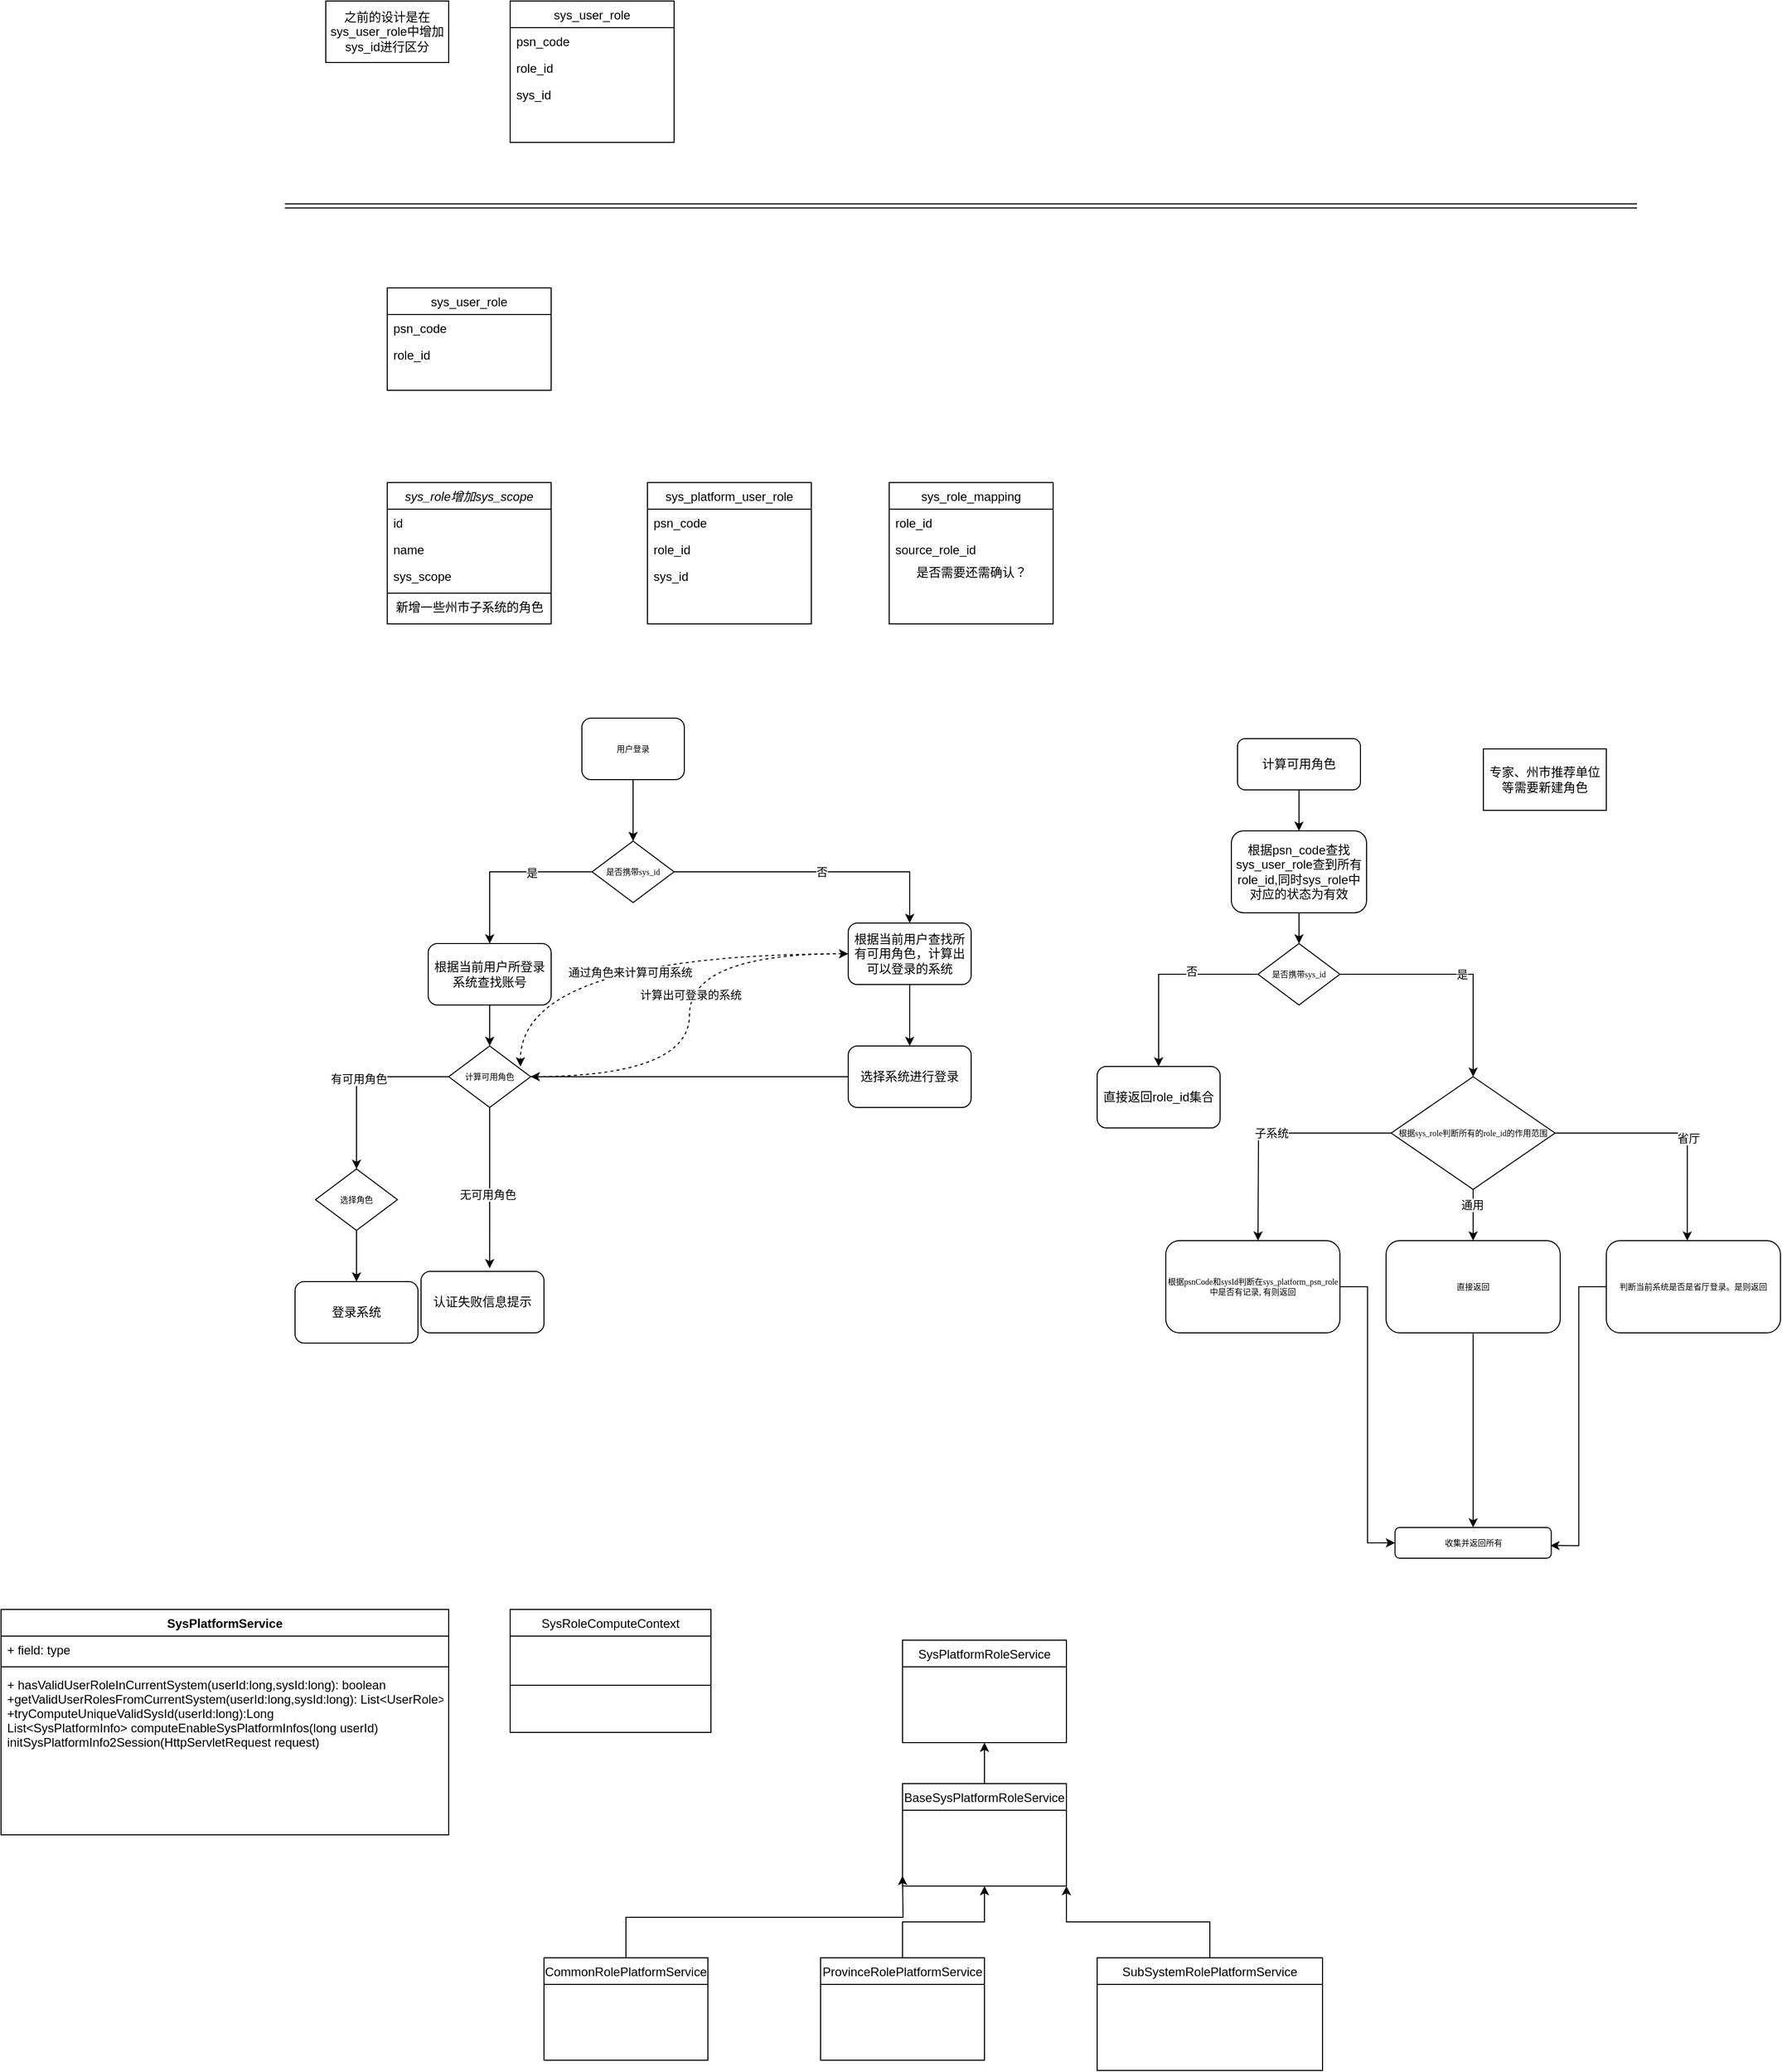 <mxfile version="14.9.5" type="github">
  <diagram name="Page-1" id="74e2e168-ea6b-b213-b513-2b3c1d86103e">
    <mxGraphModel dx="2506" dy="1619" grid="1" gridSize="10" guides="1" tooltips="1" connect="1" arrows="1" fold="1" page="1" pageScale="1" pageWidth="1100" pageHeight="850" background="none" math="0" shadow="0">
      <root>
        <mxCell id="0" />
        <mxCell id="1" parent="0" />
        <mxCell id="f4hfqP_OedWRUi0KsoO2-9" style="edgeStyle=orthogonalEdgeStyle;rounded=0;orthogonalLoop=1;jettySize=auto;html=1;entryX=0.5;entryY=0;entryDx=0;entryDy=0;" parent="1" source="f4hfqP_OedWRUi0KsoO2-7" target="f4hfqP_OedWRUi0KsoO2-8" edge="1">
          <mxGeometry relative="1" as="geometry" />
        </mxCell>
        <mxCell id="f4hfqP_OedWRUi0KsoO2-7" value="用户登录" style="rounded=1;whiteSpace=wrap;html=1;shadow=0;labelBackgroundColor=none;strokeWidth=1;fontFamily=Verdana;fontSize=8;align=center;" parent="1" vertex="1">
          <mxGeometry x="170" y="40" width="100" height="60" as="geometry" />
        </mxCell>
        <mxCell id="f4hfqP_OedWRUi0KsoO2-11" style="edgeStyle=orthogonalEdgeStyle;rounded=0;orthogonalLoop=1;jettySize=auto;html=1;entryX=0.5;entryY=0;entryDx=0;entryDy=0;" parent="1" source="f4hfqP_OedWRUi0KsoO2-8" target="f4hfqP_OedWRUi0KsoO2-10" edge="1">
          <mxGeometry relative="1" as="geometry" />
        </mxCell>
        <mxCell id="f4hfqP_OedWRUi0KsoO2-12" value="是" style="edgeLabel;html=1;align=center;verticalAlign=middle;resizable=0;points=[];" parent="f4hfqP_OedWRUi0KsoO2-11" vertex="1" connectable="0">
          <mxGeometry x="-0.306" y="1" relative="1" as="geometry">
            <mxPoint as="offset" />
          </mxGeometry>
        </mxCell>
        <mxCell id="f4hfqP_OedWRUi0KsoO2-14" style="edgeStyle=orthogonalEdgeStyle;rounded=0;orthogonalLoop=1;jettySize=auto;html=1;exitX=1;exitY=0.5;exitDx=0;exitDy=0;entryX=0.5;entryY=0;entryDx=0;entryDy=0;" parent="1" source="f4hfqP_OedWRUi0KsoO2-8" target="f4hfqP_OedWRUi0KsoO2-13" edge="1">
          <mxGeometry relative="1" as="geometry" />
        </mxCell>
        <mxCell id="f4hfqP_OedWRUi0KsoO2-15" value="否" style="edgeLabel;html=1;align=center;verticalAlign=middle;resizable=0;points=[];" parent="f4hfqP_OedWRUi0KsoO2-14" vertex="1" connectable="0">
          <mxGeometry x="0.027" relative="1" as="geometry">
            <mxPoint as="offset" />
          </mxGeometry>
        </mxCell>
        <mxCell id="f4hfqP_OedWRUi0KsoO2-8" value="是否携带sys_id" style="rhombus;whiteSpace=wrap;html=1;rounded=0;shadow=0;labelBackgroundColor=none;strokeWidth=1;fontFamily=Verdana;fontSize=8;align=center;" parent="1" vertex="1">
          <mxGeometry x="180" y="160" width="80" height="60" as="geometry" />
        </mxCell>
        <mxCell id="f4hfqP_OedWRUi0KsoO2-19" style="edgeStyle=orthogonalEdgeStyle;rounded=0;orthogonalLoop=1;jettySize=auto;html=1;exitX=0.5;exitY=1;exitDx=0;exitDy=0;entryX=0.5;entryY=0;entryDx=0;entryDy=0;" parent="1" source="f4hfqP_OedWRUi0KsoO2-10" target="f4hfqP_OedWRUi0KsoO2-17" edge="1">
          <mxGeometry relative="1" as="geometry" />
        </mxCell>
        <mxCell id="f4hfqP_OedWRUi0KsoO2-10" value="根据当前用户所登录系统查找账号" style="rounded=1;whiteSpace=wrap;html=1;" parent="1" vertex="1">
          <mxGeometry x="20" y="260" width="120" height="60" as="geometry" />
        </mxCell>
        <mxCell id="f4hfqP_OedWRUi0KsoO2-29" style="edgeStyle=orthogonalEdgeStyle;orthogonalLoop=1;jettySize=auto;html=1;entryX=0.875;entryY=0.333;entryDx=0;entryDy=0;entryPerimeter=0;curved=1;dashed=1;" parent="1" source="f4hfqP_OedWRUi0KsoO2-13" target="f4hfqP_OedWRUi0KsoO2-17" edge="1">
          <mxGeometry relative="1" as="geometry" />
        </mxCell>
        <mxCell id="f4hfqP_OedWRUi0KsoO2-34" value="通过角色来计算可用系统" style="edgeLabel;html=1;align=center;verticalAlign=middle;resizable=0;points=[];" parent="f4hfqP_OedWRUi0KsoO2-29" vertex="1" connectable="0">
          <mxGeometry x="-0.009" y="18" relative="1" as="geometry">
            <mxPoint as="offset" />
          </mxGeometry>
        </mxCell>
        <mxCell id="f4hfqP_OedWRUi0KsoO2-33" style="edgeStyle=orthogonalEdgeStyle;rounded=0;orthogonalLoop=1;jettySize=auto;html=1;" parent="1" source="f4hfqP_OedWRUi0KsoO2-13" target="f4hfqP_OedWRUi0KsoO2-27" edge="1">
          <mxGeometry relative="1" as="geometry" />
        </mxCell>
        <mxCell id="f4hfqP_OedWRUi0KsoO2-13" value="根据当前用户查找所有可用角色，计算出可以登录的系统" style="rounded=1;whiteSpace=wrap;html=1;" parent="1" vertex="1">
          <mxGeometry x="430" y="240" width="120" height="60" as="geometry" />
        </mxCell>
        <mxCell id="f4hfqP_OedWRUi0KsoO2-20" style="edgeStyle=orthogonalEdgeStyle;rounded=0;orthogonalLoop=1;jettySize=auto;html=1;entryX=0.5;entryY=0;entryDx=0;entryDy=0;" parent="1" source="f4hfqP_OedWRUi0KsoO2-17" target="f4hfqP_OedWRUi0KsoO2-126" edge="1">
          <mxGeometry relative="1" as="geometry">
            <mxPoint x="-50" y="470" as="targetPoint" />
          </mxGeometry>
        </mxCell>
        <mxCell id="f4hfqP_OedWRUi0KsoO2-22" value="有可用角色" style="edgeLabel;html=1;align=center;verticalAlign=middle;resizable=0;points=[];" parent="f4hfqP_OedWRUi0KsoO2-20" vertex="1" connectable="0">
          <mxGeometry x="0.024" y="2" relative="1" as="geometry">
            <mxPoint as="offset" />
          </mxGeometry>
        </mxCell>
        <mxCell id="f4hfqP_OedWRUi0KsoO2-24" style="edgeStyle=orthogonalEdgeStyle;rounded=0;orthogonalLoop=1;jettySize=auto;html=1;entryX=0.558;entryY=-0.05;entryDx=0;entryDy=0;entryPerimeter=0;" parent="1" source="f4hfqP_OedWRUi0KsoO2-17" target="f4hfqP_OedWRUi0KsoO2-23" edge="1">
          <mxGeometry relative="1" as="geometry">
            <Array as="points">
              <mxPoint x="80" y="537" />
            </Array>
          </mxGeometry>
        </mxCell>
        <mxCell id="f4hfqP_OedWRUi0KsoO2-25" value="无可用角色" style="edgeLabel;html=1;align=center;verticalAlign=middle;resizable=0;points=[];" parent="f4hfqP_OedWRUi0KsoO2-24" vertex="1" connectable="0">
          <mxGeometry x="0.085" y="-2" relative="1" as="geometry">
            <mxPoint as="offset" />
          </mxGeometry>
        </mxCell>
        <mxCell id="f4hfqP_OedWRUi0KsoO2-30" style="edgeStyle=orthogonalEdgeStyle;curved=1;orthogonalLoop=1;jettySize=auto;html=1;exitX=1;exitY=0.5;exitDx=0;exitDy=0;entryX=0;entryY=0.5;entryDx=0;entryDy=0;dashed=1;" parent="1" source="f4hfqP_OedWRUi0KsoO2-17" target="f4hfqP_OedWRUi0KsoO2-13" edge="1">
          <mxGeometry relative="1" as="geometry" />
        </mxCell>
        <mxCell id="f4hfqP_OedWRUi0KsoO2-31" value="计算出可登录的系统" style="edgeLabel;html=1;align=center;verticalAlign=middle;resizable=0;points=[];" parent="f4hfqP_OedWRUi0KsoO2-30" vertex="1" connectable="0">
          <mxGeometry x="0.092" y="-1" relative="1" as="geometry">
            <mxPoint as="offset" />
          </mxGeometry>
        </mxCell>
        <mxCell id="f4hfqP_OedWRUi0KsoO2-17" value="计算可用角色" style="rhombus;whiteSpace=wrap;html=1;rounded=0;shadow=0;labelBackgroundColor=none;strokeWidth=1;fontFamily=Verdana;fontSize=8;align=center;" parent="1" vertex="1">
          <mxGeometry x="40" y="360" width="80" height="60" as="geometry" />
        </mxCell>
        <mxCell id="f4hfqP_OedWRUi0KsoO2-21" value="登录系统" style="rounded=1;whiteSpace=wrap;html=1;" parent="1" vertex="1">
          <mxGeometry x="-110" y="590" width="120" height="60" as="geometry" />
        </mxCell>
        <mxCell id="f4hfqP_OedWRUi0KsoO2-23" value="认证失败信息提示" style="rounded=1;whiteSpace=wrap;html=1;" parent="1" vertex="1">
          <mxGeometry x="13" y="580" width="120" height="60" as="geometry" />
        </mxCell>
        <mxCell id="f4hfqP_OedWRUi0KsoO2-32" style="edgeStyle=orthogonalEdgeStyle;orthogonalLoop=1;jettySize=auto;html=1;rounded=0;entryX=1;entryY=0.5;entryDx=0;entryDy=0;" parent="1" source="f4hfqP_OedWRUi0KsoO2-27" target="f4hfqP_OedWRUi0KsoO2-17" edge="1">
          <mxGeometry relative="1" as="geometry">
            <mxPoint x="100" y="400" as="targetPoint" />
          </mxGeometry>
        </mxCell>
        <mxCell id="f4hfqP_OedWRUi0KsoO2-27" value="选择系统进行登录" style="rounded=1;whiteSpace=wrap;html=1;" parent="1" vertex="1">
          <mxGeometry x="430" y="360" width="120" height="60" as="geometry" />
        </mxCell>
        <mxCell id="f4hfqP_OedWRUi0KsoO2-83" style="edgeStyle=orthogonalEdgeStyle;rounded=0;orthogonalLoop=1;jettySize=auto;html=1;entryX=0.5;entryY=0;entryDx=0;entryDy=0;" parent="1" source="f4hfqP_OedWRUi0KsoO2-35" target="f4hfqP_OedWRUi0KsoO2-39" edge="1">
          <mxGeometry relative="1" as="geometry" />
        </mxCell>
        <mxCell id="f4hfqP_OedWRUi0KsoO2-35" value="计算可用角色" style="rounded=1;whiteSpace=wrap;html=1;" parent="1" vertex="1">
          <mxGeometry x="810" y="60" width="120" height="50" as="geometry" />
        </mxCell>
        <mxCell id="f4hfqP_OedWRUi0KsoO2-86" style="edgeStyle=orthogonalEdgeStyle;rounded=0;orthogonalLoop=1;jettySize=auto;html=1;entryX=0.5;entryY=0;entryDx=0;entryDy=0;" parent="1" source="f4hfqP_OedWRUi0KsoO2-39" target="f4hfqP_OedWRUi0KsoO2-85" edge="1">
          <mxGeometry relative="1" as="geometry" />
        </mxCell>
        <mxCell id="f4hfqP_OedWRUi0KsoO2-39" value="根据psn_code查找sys_user_role查到所有role_id,同时sys_role中对应的状态为有效" style="rounded=1;whiteSpace=wrap;html=1;" parent="1" vertex="1">
          <mxGeometry x="804" y="150" width="132" height="80" as="geometry" />
        </mxCell>
        <mxCell id="f4hfqP_OedWRUi0KsoO2-41" value="直接返回role_id集合" style="rounded=1;whiteSpace=wrap;html=1;" parent="1" vertex="1">
          <mxGeometry x="673" y="380" width="120" height="60" as="geometry" />
        </mxCell>
        <mxCell id="f4hfqP_OedWRUi0KsoO2-87" style="edgeStyle=orthogonalEdgeStyle;rounded=0;orthogonalLoop=1;jettySize=auto;html=1;exitX=0;exitY=0.5;exitDx=0;exitDy=0;entryX=0.5;entryY=0;entryDx=0;entryDy=0;" parent="1" source="f4hfqP_OedWRUi0KsoO2-85" target="f4hfqP_OedWRUi0KsoO2-41" edge="1">
          <mxGeometry relative="1" as="geometry">
            <mxPoint x="770" y="370" as="targetPoint" />
          </mxGeometry>
        </mxCell>
        <mxCell id="f4hfqP_OedWRUi0KsoO2-88" value="否" style="edgeLabel;html=1;align=center;verticalAlign=middle;resizable=0;points=[];" parent="f4hfqP_OedWRUi0KsoO2-87" vertex="1" connectable="0">
          <mxGeometry x="-0.3" y="-3" relative="1" as="geometry">
            <mxPoint as="offset" />
          </mxGeometry>
        </mxCell>
        <mxCell id="f4hfqP_OedWRUi0KsoO2-90" style="edgeStyle=orthogonalEdgeStyle;rounded=0;orthogonalLoop=1;jettySize=auto;html=1;entryX=0.5;entryY=0;entryDx=0;entryDy=0;" parent="1" source="f4hfqP_OedWRUi0KsoO2-85" target="f4hfqP_OedWRUi0KsoO2-93" edge="1">
          <mxGeometry relative="1" as="geometry">
            <mxPoint x="996" y="379" as="targetPoint" />
          </mxGeometry>
        </mxCell>
        <mxCell id="f4hfqP_OedWRUi0KsoO2-91" value="是" style="edgeLabel;html=1;align=center;verticalAlign=middle;resizable=0;points=[];" parent="f4hfqP_OedWRUi0KsoO2-90" vertex="1" connectable="0">
          <mxGeometry x="0.029" relative="1" as="geometry">
            <mxPoint as="offset" />
          </mxGeometry>
        </mxCell>
        <mxCell id="f4hfqP_OedWRUi0KsoO2-85" value="是否携带sys_id" style="rhombus;whiteSpace=wrap;html=1;rounded=0;shadow=0;labelBackgroundColor=none;strokeWidth=1;fontFamily=Verdana;fontSize=8;align=center;" parent="1" vertex="1">
          <mxGeometry x="830" y="260" width="80" height="60" as="geometry" />
        </mxCell>
        <mxCell id="f4hfqP_OedWRUi0KsoO2-95" value="子系统" style="edgeStyle=orthogonalEdgeStyle;rounded=0;orthogonalLoop=1;jettySize=auto;html=1;" parent="1" source="f4hfqP_OedWRUi0KsoO2-93" edge="1">
          <mxGeometry relative="1" as="geometry">
            <mxPoint x="830" y="550" as="targetPoint" />
          </mxGeometry>
        </mxCell>
        <mxCell id="f4hfqP_OedWRUi0KsoO2-97" style="edgeStyle=orthogonalEdgeStyle;rounded=0;orthogonalLoop=1;jettySize=auto;html=1;" parent="1" source="f4hfqP_OedWRUi0KsoO2-93" edge="1">
          <mxGeometry relative="1" as="geometry">
            <mxPoint x="1040" y="550" as="targetPoint" />
          </mxGeometry>
        </mxCell>
        <mxCell id="f4hfqP_OedWRUi0KsoO2-99" value="通用" style="edgeLabel;html=1;align=center;verticalAlign=middle;resizable=0;points=[];" parent="f4hfqP_OedWRUi0KsoO2-97" vertex="1" connectable="0">
          <mxGeometry x="-0.4" y="-1" relative="1" as="geometry">
            <mxPoint as="offset" />
          </mxGeometry>
        </mxCell>
        <mxCell id="f4hfqP_OedWRUi0KsoO2-101" style="edgeStyle=orthogonalEdgeStyle;rounded=0;orthogonalLoop=1;jettySize=auto;html=1;entryX=0.465;entryY=0;entryDx=0;entryDy=0;entryPerimeter=0;" parent="1" source="f4hfqP_OedWRUi0KsoO2-93" target="f4hfqP_OedWRUi0KsoO2-100" edge="1">
          <mxGeometry relative="1" as="geometry" />
        </mxCell>
        <mxCell id="f4hfqP_OedWRUi0KsoO2-102" value="省厅" style="edgeLabel;html=1;align=center;verticalAlign=middle;resizable=0;points=[];" parent="f4hfqP_OedWRUi0KsoO2-101" vertex="1" connectable="0">
          <mxGeometry x="0.143" y="1" relative="1" as="geometry">
            <mxPoint as="offset" />
          </mxGeometry>
        </mxCell>
        <mxCell id="f4hfqP_OedWRUi0KsoO2-93" value="根据sys_role判断所有的role_id的作用范围" style="rhombus;whiteSpace=wrap;html=1;rounded=0;shadow=0;labelBackgroundColor=none;strokeWidth=1;fontFamily=Verdana;fontSize=8;align=center;" parent="1" vertex="1">
          <mxGeometry x="960" y="390" width="160" height="110" as="geometry" />
        </mxCell>
        <mxCell id="f4hfqP_OedWRUi0KsoO2-108" style="edgeStyle=orthogonalEdgeStyle;rounded=0;orthogonalLoop=1;jettySize=auto;html=1;entryX=0;entryY=0.5;entryDx=0;entryDy=0;" parent="1" source="f4hfqP_OedWRUi0KsoO2-96" target="f4hfqP_OedWRUi0KsoO2-103" edge="1">
          <mxGeometry relative="1" as="geometry" />
        </mxCell>
        <mxCell id="f4hfqP_OedWRUi0KsoO2-96" value="根据psnCode和sysId判断在sys_platform_psn_role中是否有记录, 有则返回" style="rounded=1;whiteSpace=wrap;html=1;shadow=0;labelBackgroundColor=none;strokeWidth=1;fontFamily=Verdana;fontSize=8;align=center;" parent="1" vertex="1">
          <mxGeometry x="740" y="550" width="170" height="90" as="geometry" />
        </mxCell>
        <mxCell id="f4hfqP_OedWRUi0KsoO2-105" style="edgeStyle=orthogonalEdgeStyle;orthogonalLoop=1;jettySize=auto;html=1;entryX=0.5;entryY=0;entryDx=0;entryDy=0;rounded=0;" parent="1" source="f4hfqP_OedWRUi0KsoO2-98" target="f4hfqP_OedWRUi0KsoO2-103" edge="1">
          <mxGeometry relative="1" as="geometry" />
        </mxCell>
        <mxCell id="f4hfqP_OedWRUi0KsoO2-98" value="直接返回" style="rounded=1;whiteSpace=wrap;html=1;shadow=0;labelBackgroundColor=none;strokeWidth=1;fontFamily=Verdana;fontSize=8;align=center;" parent="1" vertex="1">
          <mxGeometry x="955" y="550" width="170" height="90" as="geometry" />
        </mxCell>
        <mxCell id="f4hfqP_OedWRUi0KsoO2-107" style="edgeStyle=orthogonalEdgeStyle;rounded=0;orthogonalLoop=1;jettySize=auto;html=1;entryX=0.994;entryY=0.589;entryDx=0;entryDy=0;entryPerimeter=0;" parent="1" source="f4hfqP_OedWRUi0KsoO2-100" target="f4hfqP_OedWRUi0KsoO2-103" edge="1">
          <mxGeometry relative="1" as="geometry" />
        </mxCell>
        <mxCell id="f4hfqP_OedWRUi0KsoO2-100" value="判断当前系统是否是省厅登录。是则返回" style="rounded=1;whiteSpace=wrap;html=1;shadow=0;labelBackgroundColor=none;strokeWidth=1;fontFamily=Verdana;fontSize=8;align=center;" parent="1" vertex="1">
          <mxGeometry x="1170" y="550" width="170" height="90" as="geometry" />
        </mxCell>
        <mxCell id="f4hfqP_OedWRUi0KsoO2-103" value="收集并返回所有" style="rounded=1;whiteSpace=wrap;html=1;shadow=0;labelBackgroundColor=none;strokeWidth=1;fontFamily=Verdana;fontSize=8;align=center;" parent="1" vertex="1">
          <mxGeometry x="963.75" y="830" width="152.5" height="30" as="geometry" />
        </mxCell>
        <mxCell id="f4hfqP_OedWRUi0KsoO2-110" value="sys_role增加sys_scope" style="swimlane;fontStyle=2;align=center;verticalAlign=top;childLayout=stackLayout;horizontal=1;startSize=26;horizontalStack=0;resizeParent=1;resizeLast=0;collapsible=1;marginBottom=0;rounded=0;shadow=0;strokeWidth=1;" parent="1" vertex="1">
          <mxGeometry x="-20" y="-190" width="160" height="138" as="geometry">
            <mxRectangle x="230" y="140" width="160" height="26" as="alternateBounds" />
          </mxGeometry>
        </mxCell>
        <mxCell id="f4hfqP_OedWRUi0KsoO2-111" value="id" style="text;align=left;verticalAlign=top;spacingLeft=4;spacingRight=4;overflow=hidden;rotatable=0;points=[[0,0.5],[1,0.5]];portConstraint=eastwest;" parent="f4hfqP_OedWRUi0KsoO2-110" vertex="1">
          <mxGeometry y="26" width="160" height="26" as="geometry" />
        </mxCell>
        <mxCell id="f4hfqP_OedWRUi0KsoO2-112" value="name" style="text;align=left;verticalAlign=top;spacingLeft=4;spacingRight=4;overflow=hidden;rotatable=0;points=[[0,0.5],[1,0.5]];portConstraint=eastwest;rounded=0;shadow=0;html=0;" parent="f4hfqP_OedWRUi0KsoO2-110" vertex="1">
          <mxGeometry y="52" width="160" height="26" as="geometry" />
        </mxCell>
        <mxCell id="f4hfqP_OedWRUi0KsoO2-113" value="sys_scope" style="text;align=left;verticalAlign=top;spacingLeft=4;spacingRight=4;overflow=hidden;rotatable=0;points=[[0,0.5],[1,0.5]];portConstraint=eastwest;rounded=0;shadow=0;html=0;" parent="f4hfqP_OedWRUi0KsoO2-110" vertex="1">
          <mxGeometry y="78" width="160" height="26" as="geometry" />
        </mxCell>
        <mxCell id="f4hfqP_OedWRUi0KsoO2-114" value="" style="line;html=1;strokeWidth=1;align=left;verticalAlign=middle;spacingTop=-1;spacingLeft=3;spacingRight=3;rotatable=0;labelPosition=right;points=[];portConstraint=eastwest;" parent="f4hfqP_OedWRUi0KsoO2-110" vertex="1">
          <mxGeometry y="104" width="160" height="8" as="geometry" />
        </mxCell>
        <mxCell id="f4hfqP_OedWRUi0KsoO2-124" value="新增一些州市子系统的角色" style="text;html=1;align=center;verticalAlign=middle;resizable=0;points=[];autosize=1;strokeColor=none;" parent="f4hfqP_OedWRUi0KsoO2-110" vertex="1">
          <mxGeometry y="112" width="160" height="20" as="geometry" />
        </mxCell>
        <mxCell id="f4hfqP_OedWRUi0KsoO2-115" value="sys_platform_user_role" style="swimlane;fontStyle=0;align=center;verticalAlign=top;childLayout=stackLayout;horizontal=1;startSize=26;horizontalStack=0;resizeParent=1;resizeLast=0;collapsible=1;marginBottom=0;rounded=0;shadow=0;strokeWidth=1;" parent="1" vertex="1">
          <mxGeometry x="234" y="-190" width="160" height="138" as="geometry">
            <mxRectangle x="130" y="380" width="160" height="26" as="alternateBounds" />
          </mxGeometry>
        </mxCell>
        <mxCell id="f4hfqP_OedWRUi0KsoO2-116" value="psn_code" style="text;align=left;verticalAlign=top;spacingLeft=4;spacingRight=4;overflow=hidden;rotatable=0;points=[[0,0.5],[1,0.5]];portConstraint=eastwest;" parent="f4hfqP_OedWRUi0KsoO2-115" vertex="1">
          <mxGeometry y="26" width="160" height="26" as="geometry" />
        </mxCell>
        <mxCell id="f4hfqP_OedWRUi0KsoO2-117" value="role_id" style="text;align=left;verticalAlign=top;spacingLeft=4;spacingRight=4;overflow=hidden;rotatable=0;points=[[0,0.5],[1,0.5]];portConstraint=eastwest;rounded=0;shadow=0;html=0;" parent="f4hfqP_OedWRUi0KsoO2-115" vertex="1">
          <mxGeometry y="52" width="160" height="26" as="geometry" />
        </mxCell>
        <mxCell id="f4hfqP_OedWRUi0KsoO2-118" value="sys_id" style="text;align=left;verticalAlign=top;spacingLeft=4;spacingRight=4;overflow=hidden;rotatable=0;points=[[0,0.5],[1,0.5]];portConstraint=eastwest;rounded=0;shadow=0;html=0;" parent="f4hfqP_OedWRUi0KsoO2-115" vertex="1">
          <mxGeometry y="78" width="160" height="26" as="geometry" />
        </mxCell>
        <mxCell id="f4hfqP_OedWRUi0KsoO2-120" value="sys_role_mapping" style="swimlane;fontStyle=0;align=center;verticalAlign=top;childLayout=stackLayout;horizontal=1;startSize=26;horizontalStack=0;resizeParent=1;resizeLast=0;collapsible=1;marginBottom=0;rounded=0;shadow=0;strokeWidth=1;" parent="1" vertex="1">
          <mxGeometry x="470" y="-190" width="160" height="138" as="geometry">
            <mxRectangle x="130" y="380" width="160" height="26" as="alternateBounds" />
          </mxGeometry>
        </mxCell>
        <mxCell id="f4hfqP_OedWRUi0KsoO2-122" value="role_id" style="text;align=left;verticalAlign=top;spacingLeft=4;spacingRight=4;overflow=hidden;rotatable=0;points=[[0,0.5],[1,0.5]];portConstraint=eastwest;rounded=0;shadow=0;html=0;" parent="f4hfqP_OedWRUi0KsoO2-120" vertex="1">
          <mxGeometry y="26" width="160" height="26" as="geometry" />
        </mxCell>
        <mxCell id="f4hfqP_OedWRUi0KsoO2-123" value="source_role_id" style="text;align=left;verticalAlign=top;spacingLeft=4;spacingRight=4;overflow=hidden;rotatable=0;points=[[0,0.5],[1,0.5]];portConstraint=eastwest;rounded=0;shadow=0;html=0;" parent="f4hfqP_OedWRUi0KsoO2-120" vertex="1">
          <mxGeometry y="52" width="160" height="26" as="geometry" />
        </mxCell>
        <mxCell id="f4hfqP_OedWRUi0KsoO2-139" value="是否需要还需确认？&lt;br&gt;" style="text;html=1;align=center;verticalAlign=middle;resizable=0;points=[];autosize=1;strokeColor=none;" parent="f4hfqP_OedWRUi0KsoO2-120" vertex="1">
          <mxGeometry y="78" width="160" height="20" as="geometry" />
        </mxCell>
        <mxCell id="f4hfqP_OedWRUi0KsoO2-127" style="edgeStyle=orthogonalEdgeStyle;rounded=0;orthogonalLoop=1;jettySize=auto;html=1;entryX=0.5;entryY=0;entryDx=0;entryDy=0;" parent="1" source="f4hfqP_OedWRUi0KsoO2-126" target="f4hfqP_OedWRUi0KsoO2-21" edge="1">
          <mxGeometry relative="1" as="geometry" />
        </mxCell>
        <mxCell id="f4hfqP_OedWRUi0KsoO2-126" value="选择角色" style="rhombus;whiteSpace=wrap;html=1;rounded=0;shadow=0;labelBackgroundColor=none;strokeWidth=1;fontFamily=Verdana;fontSize=8;align=center;" parent="1" vertex="1">
          <mxGeometry x="-90" y="480" width="80" height="60" as="geometry" />
        </mxCell>
        <mxCell id="f4hfqP_OedWRUi0KsoO2-128" value="sys_user_role" style="swimlane;fontStyle=0;align=center;verticalAlign=top;childLayout=stackLayout;horizontal=1;startSize=26;horizontalStack=0;resizeParent=1;resizeLast=0;collapsible=1;marginBottom=0;rounded=0;shadow=0;strokeWidth=1;" parent="1" vertex="1">
          <mxGeometry x="-20" y="-380" width="160" height="100" as="geometry">
            <mxRectangle x="130" y="380" width="160" height="26" as="alternateBounds" />
          </mxGeometry>
        </mxCell>
        <mxCell id="f4hfqP_OedWRUi0KsoO2-129" value="psn_code" style="text;align=left;verticalAlign=top;spacingLeft=4;spacingRight=4;overflow=hidden;rotatable=0;points=[[0,0.5],[1,0.5]];portConstraint=eastwest;" parent="f4hfqP_OedWRUi0KsoO2-128" vertex="1">
          <mxGeometry y="26" width="160" height="26" as="geometry" />
        </mxCell>
        <mxCell id="f4hfqP_OedWRUi0KsoO2-130" value="role_id" style="text;align=left;verticalAlign=top;spacingLeft=4;spacingRight=4;overflow=hidden;rotatable=0;points=[[0,0.5],[1,0.5]];portConstraint=eastwest;rounded=0;shadow=0;html=0;" parent="f4hfqP_OedWRUi0KsoO2-128" vertex="1">
          <mxGeometry y="52" width="160" height="26" as="geometry" />
        </mxCell>
        <mxCell id="f4hfqP_OedWRUi0KsoO2-132" value="sys_user_role" style="swimlane;fontStyle=0;align=center;verticalAlign=top;childLayout=stackLayout;horizontal=1;startSize=26;horizontalStack=0;resizeParent=1;resizeLast=0;collapsible=1;marginBottom=0;rounded=0;shadow=0;strokeWidth=1;" parent="1" vertex="1">
          <mxGeometry x="100" y="-660" width="160" height="138" as="geometry">
            <mxRectangle x="130" y="380" width="160" height="26" as="alternateBounds" />
          </mxGeometry>
        </mxCell>
        <mxCell id="f4hfqP_OedWRUi0KsoO2-133" value="psn_code" style="text;align=left;verticalAlign=top;spacingLeft=4;spacingRight=4;overflow=hidden;rotatable=0;points=[[0,0.5],[1,0.5]];portConstraint=eastwest;" parent="f4hfqP_OedWRUi0KsoO2-132" vertex="1">
          <mxGeometry y="26" width="160" height="26" as="geometry" />
        </mxCell>
        <mxCell id="f4hfqP_OedWRUi0KsoO2-134" value="role_id" style="text;align=left;verticalAlign=top;spacingLeft=4;spacingRight=4;overflow=hidden;rotatable=0;points=[[0,0.5],[1,0.5]];portConstraint=eastwest;rounded=0;shadow=0;html=0;" parent="f4hfqP_OedWRUi0KsoO2-132" vertex="1">
          <mxGeometry y="52" width="160" height="26" as="geometry" />
        </mxCell>
        <mxCell id="f4hfqP_OedWRUi0KsoO2-135" value="sys_id" style="text;align=left;verticalAlign=top;spacingLeft=4;spacingRight=4;overflow=hidden;rotatable=0;points=[[0,0.5],[1,0.5]];portConstraint=eastwest;rounded=0;shadow=0;html=0;" parent="f4hfqP_OedWRUi0KsoO2-132" vertex="1">
          <mxGeometry y="78" width="160" height="26" as="geometry" />
        </mxCell>
        <mxCell id="f4hfqP_OedWRUi0KsoO2-136" value="" style="shape=link;html=1;" parent="1" edge="1">
          <mxGeometry width="100" relative="1" as="geometry">
            <mxPoint x="-120" y="-460" as="sourcePoint" />
            <mxPoint x="1200" y="-460" as="targetPoint" />
          </mxGeometry>
        </mxCell>
        <mxCell id="f4hfqP_OedWRUi0KsoO2-138" value="之前的设计是在sys_user_role中增加sys_id进行区分" style="rounded=0;whiteSpace=wrap;html=1;" parent="1" vertex="1">
          <mxGeometry x="-80" y="-660" width="120" height="60" as="geometry" />
        </mxCell>
        <mxCell id="f4hfqP_OedWRUi0KsoO2-140" value="专家、州市推荐单位等需要新建角色" style="rounded=0;whiteSpace=wrap;html=1;" parent="1" vertex="1">
          <mxGeometry x="1050" y="70" width="120" height="60" as="geometry" />
        </mxCell>
        <mxCell id="7QelybzJEKngfCZ7E0j--1" value="SysRoleComputeContext" style="swimlane;fontStyle=0;align=center;verticalAlign=top;childLayout=stackLayout;horizontal=1;startSize=26;horizontalStack=0;resizeParent=1;resizeLast=0;collapsible=1;marginBottom=0;rounded=0;shadow=0;strokeWidth=1;" vertex="1" parent="1">
          <mxGeometry x="100" y="910" width="196" height="120" as="geometry">
            <mxRectangle x="130" y="380" width="160" height="26" as="alternateBounds" />
          </mxGeometry>
        </mxCell>
        <mxCell id="7QelybzJEKngfCZ7E0j--4" value="SysPlatformRoleService" style="swimlane;fontStyle=0;align=center;verticalAlign=top;childLayout=stackLayout;horizontal=1;startSize=26;horizontalStack=0;resizeParent=1;resizeLast=0;collapsible=1;marginBottom=0;rounded=0;shadow=0;strokeWidth=1;" vertex="1" parent="1">
          <mxGeometry x="483" y="940" width="160" height="100" as="geometry">
            <mxRectangle x="130" y="380" width="160" height="26" as="alternateBounds" />
          </mxGeometry>
        </mxCell>
        <mxCell id="7QelybzJEKngfCZ7E0j--22" style="edgeStyle=orthogonalEdgeStyle;rounded=0;orthogonalLoop=1;jettySize=auto;html=1;exitX=0.5;exitY=0;exitDx=0;exitDy=0;" edge="1" parent="1" source="7QelybzJEKngfCZ7E0j--10">
          <mxGeometry relative="1" as="geometry">
            <mxPoint x="483" y="1170" as="targetPoint" />
          </mxGeometry>
        </mxCell>
        <mxCell id="7QelybzJEKngfCZ7E0j--10" value="CommonRolePlatformService" style="swimlane;fontStyle=0;align=center;verticalAlign=top;childLayout=stackLayout;horizontal=1;startSize=26;horizontalStack=0;resizeParent=1;resizeLast=0;collapsible=1;marginBottom=0;rounded=0;shadow=0;strokeWidth=1;" vertex="1" parent="1">
          <mxGeometry x="133" y="1250" width="160" height="100" as="geometry">
            <mxRectangle x="130" y="380" width="160" height="26" as="alternateBounds" />
          </mxGeometry>
        </mxCell>
        <mxCell id="7QelybzJEKngfCZ7E0j--14" value="" style="line;html=1;strokeWidth=1;align=left;verticalAlign=middle;spacingTop=-1;spacingLeft=3;spacingRight=3;rotatable=0;labelPosition=right;points=[];portConstraint=eastwest;" vertex="1" parent="1">
          <mxGeometry x="100" y="980" width="196" height="8" as="geometry" />
        </mxCell>
        <mxCell id="7QelybzJEKngfCZ7E0j--24" style="edgeStyle=orthogonalEdgeStyle;rounded=0;orthogonalLoop=1;jettySize=auto;html=1;exitX=0.5;exitY=0;exitDx=0;exitDy=0;entryX=0.5;entryY=1;entryDx=0;entryDy=0;" edge="1" parent="1" source="7QelybzJEKngfCZ7E0j--17" target="7QelybzJEKngfCZ7E0j--19">
          <mxGeometry relative="1" as="geometry" />
        </mxCell>
        <mxCell id="7QelybzJEKngfCZ7E0j--17" value="ProvinceRolePlatformService" style="swimlane;fontStyle=0;align=center;verticalAlign=top;childLayout=stackLayout;horizontal=1;startSize=26;horizontalStack=0;resizeParent=1;resizeLast=0;collapsible=1;marginBottom=0;rounded=0;shadow=0;strokeWidth=1;" vertex="1" parent="1">
          <mxGeometry x="403" y="1250" width="160" height="100" as="geometry">
            <mxRectangle x="130" y="380" width="160" height="26" as="alternateBounds" />
          </mxGeometry>
        </mxCell>
        <mxCell id="7QelybzJEKngfCZ7E0j--23" style="edgeStyle=orthogonalEdgeStyle;rounded=0;orthogonalLoop=1;jettySize=auto;html=1;exitX=0.5;exitY=0;exitDx=0;exitDy=0;entryX=1;entryY=1;entryDx=0;entryDy=0;" edge="1" parent="1" source="7QelybzJEKngfCZ7E0j--18" target="7QelybzJEKngfCZ7E0j--19">
          <mxGeometry relative="1" as="geometry" />
        </mxCell>
        <mxCell id="7QelybzJEKngfCZ7E0j--18" value="SubSystemRolePlatformService" style="swimlane;fontStyle=0;align=center;verticalAlign=top;childLayout=stackLayout;horizontal=1;startSize=26;horizontalStack=0;resizeParent=1;resizeLast=0;collapsible=1;marginBottom=0;rounded=0;shadow=0;strokeWidth=1;" vertex="1" parent="1">
          <mxGeometry x="673" y="1250" width="220" height="110" as="geometry">
            <mxRectangle x="130" y="380" width="160" height="26" as="alternateBounds" />
          </mxGeometry>
        </mxCell>
        <mxCell id="7QelybzJEKngfCZ7E0j--20" style="edgeStyle=orthogonalEdgeStyle;rounded=0;orthogonalLoop=1;jettySize=auto;html=1;entryX=0.5;entryY=1;entryDx=0;entryDy=0;" edge="1" parent="1" source="7QelybzJEKngfCZ7E0j--19" target="7QelybzJEKngfCZ7E0j--4">
          <mxGeometry relative="1" as="geometry" />
        </mxCell>
        <mxCell id="7QelybzJEKngfCZ7E0j--19" value="BaseSysPlatformRoleService" style="swimlane;fontStyle=0;align=center;verticalAlign=top;childLayout=stackLayout;horizontal=1;startSize=26;horizontalStack=0;resizeParent=1;resizeLast=0;collapsible=1;marginBottom=0;rounded=0;shadow=0;strokeWidth=1;" vertex="1" parent="1">
          <mxGeometry x="483" y="1080" width="160" height="100" as="geometry">
            <mxRectangle x="130" y="380" width="160" height="26" as="alternateBounds" />
          </mxGeometry>
        </mxCell>
        <mxCell id="7QelybzJEKngfCZ7E0j--30" value="SysPlatformService" style="swimlane;fontStyle=1;align=center;verticalAlign=top;childLayout=stackLayout;horizontal=1;startSize=26;horizontalStack=0;resizeParent=1;resizeParentMax=0;resizeLast=0;collapsible=1;marginBottom=0;" vertex="1" parent="1">
          <mxGeometry x="-397" y="910" width="437" height="220" as="geometry" />
        </mxCell>
        <mxCell id="7QelybzJEKngfCZ7E0j--31" value="+ field: type" style="text;strokeColor=none;fillColor=none;align=left;verticalAlign=top;spacingLeft=4;spacingRight=4;overflow=hidden;rotatable=0;points=[[0,0.5],[1,0.5]];portConstraint=eastwest;" vertex="1" parent="7QelybzJEKngfCZ7E0j--30">
          <mxGeometry y="26" width="437" height="26" as="geometry" />
        </mxCell>
        <mxCell id="7QelybzJEKngfCZ7E0j--32" value="" style="line;strokeWidth=1;fillColor=none;align=left;verticalAlign=middle;spacingTop=-1;spacingLeft=3;spacingRight=3;rotatable=0;labelPosition=right;points=[];portConstraint=eastwest;" vertex="1" parent="7QelybzJEKngfCZ7E0j--30">
          <mxGeometry y="52" width="437" height="8" as="geometry" />
        </mxCell>
        <mxCell id="7QelybzJEKngfCZ7E0j--33" value="+ hasValidUserRoleInCurrentSystem(userId:long,sysId:long): boolean&#xa;+getValidUserRolesFromCurrentSystem(userId:long,sysId:long): List&lt;UserRole&gt;&#xa;+tryComputeUniqueValidSysId(userId:long):Long&#xa;List&lt;SysPlatformInfo&gt; computeEnableSysPlatformInfos(long userId)&#xa;initSysPlatformInfo2Session(HttpServletRequest request)&#xa;" style="text;strokeColor=none;fillColor=none;align=left;verticalAlign=top;spacingLeft=4;spacingRight=4;overflow=hidden;rotatable=0;points=[[0,0.5],[1,0.5]];portConstraint=eastwest;" vertex="1" parent="7QelybzJEKngfCZ7E0j--30">
          <mxGeometry y="60" width="437" height="160" as="geometry" />
        </mxCell>
      </root>
    </mxGraphModel>
  </diagram>
</mxfile>
